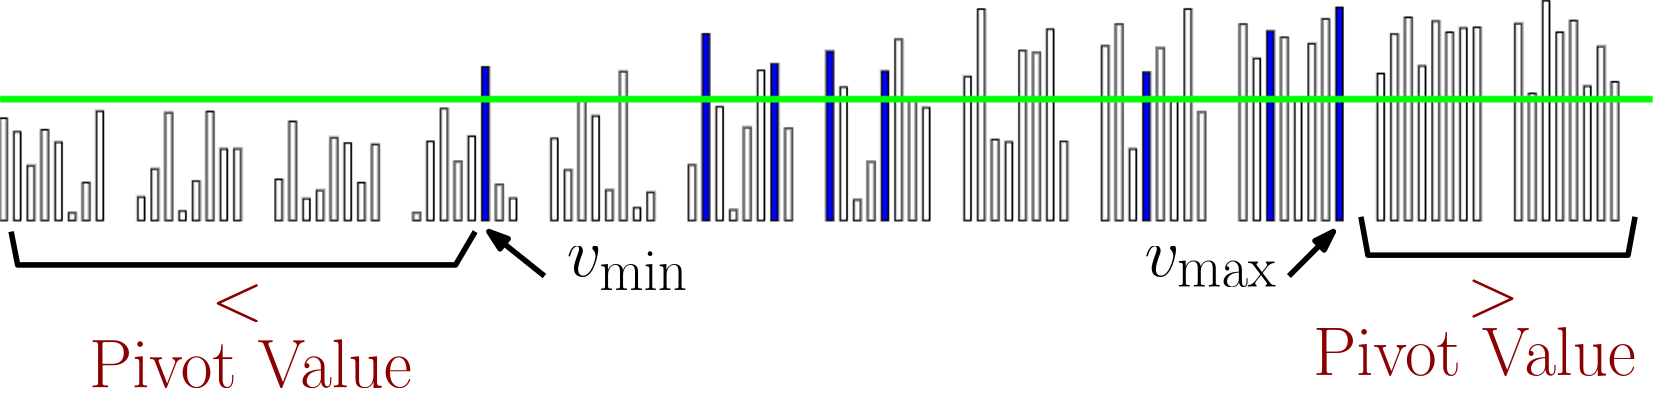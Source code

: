 <?xml version="1.0"?>
<!DOCTYPE ipe SYSTEM "ipe.dtd">
<ipe version="70212" creator="Ipe 7.2.12">
<info created="D:20191018211030" modified="D:20191018212955"/>
<bitmap id="1" width="1000" height="250" BitsPerComponent="8" ColorSpace="DeviceRGB" Filter="FlateDecode" length="4151" encoding="base64">
eNrt3U2IJUcBwPHRZVaDsIIHEU1A1JMrovgBHtx4iIMY1JAwEETUYEAPBiSIggRcCIIiQYgH
hUhURAJDQlQisl6MHgQ/UMTxpOIhiuQQUJCoQV3L96xJ1fTM7Huvu/pVdf9+1CGZzPR09atX
/c/uvDdXrwIAwDQdHh4+N+eaAABAhd1+8eLFf0c7OzuuCQAA1NntR/+q2wEAQLcDADTnrx0C
8ty58+mwSHQ7AJAKd+3nJw4ODlyTcS77hYTLHgLywoWLOzv/jENA6nYA4HhAhnv33xf29/cF
5JiXffnPLnvS7VfjEJC6HQAQkC67bke3A4CAxGXX7bodABCQLrtuH9jfOnQ7ACAgmfNlf6Kj
hm6/fPnyCxLhEdHtAICAZM6XPRTy9YmjQt56twfLfw6PhW4/wx87PJ0BQEC67JPs9hMLublu
/1Cu0Udwg24PF+plifn8Pw4ACEiXXbe32O3hEfxKVM8j+HhHiW6f599NAICA3GJAXkqMnB8j
XPYwwdcnKumrKXV7hU+ccFY3Jq55VrodAHR7E90e/HBh/PwYp9uDXyzU01e6vap1pdsBQLe3
0u3byo/Rur22vpptt4dPvpxLD/XSRJ/FoNsBQLeXEL7v23K6XbdPuNvDlxxFezrB5aH+tNBz
Meh2ANDthbo9fPcfRLN66786u31//450jHlWM+n2Ewt5wMUw4Fmd9ruodDsAzLbbT2wG3b6V
Cd5wQyjnB5fjwoV93b7BIxiOs5tIJ9hWt4ePp7+LKp2gbgeoQdiNz53bPRp7ezZk3a7b59bt
h8tynmS3vyXXp0XP6PbgmYVjE2yu28+YoG4HqKHbd3bCeGYxDnS7btftun1K3R4u+4+jni26
btbqdgDKdPvyvqnbdbtu1+3/P9TFRJ9rtfVuH6pFdbtuB9DtE/aBXKNv+Kzb59ntweFCz2ul
23U7ALq9fuE++LWo3V/Uottn2+2DXCvdrtsB0O1NdPsEfsGibtftqxzqDx26XbcDoNt1u27X
7bV1e5jgyxOrZK1u1+0A6HbdPudu389Vkh9z6PZ1s1a3T7XbH8pVsvUB6HZ0e23dHr7FQVSo
27/Qodt1u25PD3V7VM/WB6Db0e0Vdnvpv+4Px/lYok/16XbdPslur3DrA9Dtlftch24f8Kze
nOvTDM11e4Ulo9t1u24H0O1NT3B39xNHY+QJTr7bw6F+Eh270X8kp9t1u27X7QDo9monOIdu
P+NG/6VolZLR7bpdt+t2AHS7bt9Kt69VMrpdt+t23Q6Abtftun3O3f6bDt2u23U7gKw1Qd2u
22vr9vB9X51IL7tu1+26HUDWmqBu1+31dPtpl12363bdDiBrTVC363bdrtt1u24HmEbW3nTT
bekoVDK6Xbfrdt2u23U7gG7vY9EMDy9H2gy6Xbfrdt2+lcUQPvmTOd2u22HOwm1id/e6o+Hp
PPtuP6EZdLtu1+26fVvdHr7ks1GfrNXtuh2m0e2L28TTYRRKNXS7btftul23jxPbul23wwy6
vWCq1elHHTPp9rB7vyI3sW4PE7wvp9t1u27X7bpdt4Nub1fY996a6NMMzWVt2MN/H63SDM1N
MOTH+fN3L0ehu7Nu30q3X7r07nRUXjKz7fZ/deh23Q7o9hK31Jl0+1rN0GK3n5gfur31bl8s
0W8vR6Gs1e39uz0c6lxi5NjW7boddLtu1+26vedZ/TSn2zft9rJZq9sH6fYtxrZu1+2g23W7
btft/S/7m6KRm0G363bdrtt1O+h23a7bdXuhktHtul2363bdDuh23a7bdbtu1+26XbcDul23
63bdrtt1u27X7ZV3+2JDflYl90FAt+t23a7bdbtu1+26vdDvUAB0u27X7bpdt+t23a7bV5zg
AzndDrpdt+v2EhMMZ3VLTrfrdt2u23X7uhO8Myr0R/eAbtftun15Vo9GPZtBt+t23a7b59nt
gxwK0O26Xbdfs9sHCUjdrtt1u27X7boddLtu1+26Xbfrdt2u23U7oNt1u27X7bpdt+v26XV7
OKUXJSqZoG4H3a7bdbtu1+26Xbfr9u5ZPbVQzwSHvQ8+u3YMwzAMwzAMwzAMwzAMwzAMwzAM
wzAMwzAMwzAMwzAMwzAMY3vDCwbB61LLvZjU61K9LnXMN1XwutStvC51nMu+xdelDvuqRq9L
reo56P1kAN2u23W7btftul2363bdDrpdt5fL2jfmdPsI3R4++es53a7bdbtu1+3AWvZyfTYZ
3d5Kt4eN92dRoVuqbj/xPvj+aOSS0e26Xbfrdt1eQrga3881OpGnOhRyncJz8ErUc5PR7Q11
+1BZq9vHz1rdrtt1u27X7fV0e7gmb48KbX2neaSjzyZz4u/hpcJuH2qT0e26Xbfrdt2eHuqu
nG7X7bp9kt1eeus7Y2e4NTG9kkG363bdrtt1+5hZe39UYpPR7bpdt8+826ddMuj2Ve6D38zp
dt2u23X7dktGt+t23a7bdTu6/bT96r3RKs9B3a7bdbtu1+26XbcPdR98TqLygNTt6PYaun2t
56Bu1+26Xbfrdt2u24e6D4ZD/Weh/oDU7UV5lxvdrtt1u27X7bpdt+v2yru9lT/41e2lJ+hd
bnS7btftul2363bdrtt1u26vv2T89I5u1+26Xbfrdt2u23W7btftul2363bdrtt1u27X7bpd
t+t23a7bdbtuHz9rv9Gh23W7btftul2363bdrtt1u26vLWvDod6X6NkMNyd6bjK6Xbfrdt2u
23X7Gcd5XqLE3Vm363bdrtsr7PZhm+Gxhf6bjG7X7bpdt+v2mXR7+L7vya34xPnHQqG7s27X
7bpdt0++24faZHS7btftul23z6fbw3f/VlTJ3Vm363bdrtt1u27X7bpdt+t23V7/3Vm36/bK
u/2JDt2u23W7btftul2363bdrturneDjHTPp9vDJ1ydGfgsR3a7bdbtu1+26Xbfrdt2u29c9
1I2Jdv/ofoNu3+Jb/51xVu/K6XbdrtuPzurPHbpdt+t23a7bdfusun0aP3IzmW4PZ/WdqFCL
6nbd3mi3h1N6SWKVy67bdbtu1+1T7fZwqC/mdLtur0pYV6/KTbLbS7eobtft7Xb7aWd1d67E
BF+TG7NkdLtu1+26/bRDfTQqtERlbRMTDI/gK3PXPNQvOwpl7W+jPpuMbtftun1K3R6+5L6o
3I3+19HIJaPbdbtu1+3b2pB1eyvdHh7B30UrrqvXJUb++Svdrtt1+8y7fcIlo9t1u27X7bpd
tzdXfbpdt+t23a7bdbtu1+26Xbeve60eyB19yf25EtWn23W7btftun1WJfNgTrfrdt2u23X7
utfqzujYYrgr6rnadbtu1+26XbcrmeVZ3RFVkrW63WrX7bp9Alk74GrX7bpdt+t23a5k6sxa
3W6163bdrtt1u27X7bpdtysZ3a7brXbdrtt1u27X7bpdt+t23a7bdbtu1+26Xbfrdt2u23W7
ktHtut1q1+26Xbfrdt2u23W7blcyul2363bdrtt1u27X7bpdt+t23a7bdbtu1+26XbeP3+3h
lG7P6XbdPtVuD4e6J6fbdbtu1+26Xbfrdt3eULcHD0V9bhO6XbfX3+3BvdEq+aHbdbtu1+26
vZJuv9Kh23X7PLt9kNuEbi/qg7n0EdTt/Seo23W7btftur3ybg8f30tUsiHrdt2u23X7iXv7
V6Njj6Bu1+1KRrfrdqt9Dt1e4YY8oO926Hbdrtvb7fbTHkHdrtuVjG7X7Va7bm+928O3eGei
kk1Gt+v2EhP8cK7E01m363bdrtt1u27X7bq9XLdXuMnodt1eaIJfjgo9nXW7btftul2363bd
rtt1u27X7fVMULfrdt2u23W7btftul2363bdrtt1u25XMrpdt1vtul2363bdrtt1u27X7UpG
t+t23a7bdbtu1+26Xbfrdt2u23W7btftul23bzDBFyYqmaBu1+26Xbfrdt2u26123d5ctz/Z
0Wi3vzZX1Wr/y0I9u6hu1+26Xbfrdt2u26123d5ct4fjvDhRYm8fp9vDoX4VtbvaR/sLhesS
hVa7btftul23Kxndrtutdt0+wo2+xW6fwGofrdvDf316odxqr7Dbw3H2Eu1OULfrdt2u23W7
btftul23z6fbS6/2Ors9uLLQ9AR1u27X7bpdt+t23a7bdbtun3y3T2CCul2363bdrtt1u27X
7bq92m5/uEO3z7bbP5Mbc4K6XbcrGd2u26123a7bdfs1D3Vbov7VrtuL7lefino+gj/v0O26
Xcnodt1utet23a7bK5+gbm+o2wdcV29IFFrtul23Kxndrtutdt2u23W7btftJdaVbtftSka3
63arXbfPsNvDoR7N6Xbdrtt1u27X7UpGt+t23a7bK+z2cKhbopHzo7nV/lhOt49zm/h0Trfr
dt2uZHS7brfadftsu31b+dHiar85anq1t9Xt4VCXo+nt7bq9tm7/eK5Pfuh23a7bdbtu1+26
3WqfW7dPuGR0e23dHj7++ahnfuh23a7bdbuS0e263WrX7bpdt5fr9qHyQ7frdt2u25WMbtft
Vrtu1+26XbcrGd2u26123a7bdbtu1+26XbfrdiWj23W7ktHtut1q1+26PT3UXk6363bdrtt1
u9WuZHS7brfadXude/uVaPzVvm7W3pur/M38dbuS0e263WrX7br9xLN6R85q1+26vf7VvkHW
3hPV/0u4dLvVrtt1u9Wu24ed4K25pvf270VWe817+35Ot+v2olmr23W7btftul3JTKbbw8cf
ieztVvs4e/tBpNt1u27X7fZ23a7blYxur+dHbqx2q73P3q7bdbtu1+26XbfrdiWj2+3tVrtu
t9p1u2632nW7brfalcxaC/5woXtWh1H3rJa6Z7WtQ2222hua4GmH2ni1tzLB0w618d6+rQnG
28T/Rvc2YbWPv9oXWbt8RI5nbW2LoUe3l53gIj8O47C3T2dvH3C/qnNv3+IEz3jiWO1KZsW5
Hzl2VqkTPz9Iz2qLh9pstTc0wdMO1fMRr3+Cpx1qs719ixMMt4l0WO1bX+3pw3Esa2tbDJut
9hEmeGwi9vbJ7O0D7ld17u1bnOAZTxyrXckAAAAAAAAAAAAAAAAAAAAAAAAAAAAAAAAAAAAA
AAAAAAAAAAAAAAAAAAAAAAAAAAAAAAAAAAAAAAAAAAAAAAAAAAAAAAAAAAAAAAAAAAAAAAAA
AAAAAAAAAAAAAAAAAAAAAAAAAAAAAAAAAAAAAAAAAAAAAAAAAAAAAAAAAAAAAAAAAAAAAAAA
AAAAAAAAAAAAAAAAAAAAAAAAAAAAAAAAAAAAAAAAAAAAAAAAAAAAAAAAAAAAAAAAAAAAAAAA
AAAAAAAAAAAAAAAAAAAAAAAAAAAAAAAAAAAAAAAAAAAAAAAAAAAAAAAAAAAAAAAAAAAAAAAA
AAAAAAAAAAAAAAAAAAAAAAAAAAAAAAAAAAAAAAAAAAAAAAAAAAAAAAAAAAAAAAAAAAAAAAAA
AAAAAAAAAAAAAAAAAAAAAAAAAAAAAAAAAAAAAAAAAAAAAAAAAAAAzNl/Ab57npg=
</bitmap>
<ipestyle name="basic">
<symbol name="arrow/arc(spx)">
<path stroke="sym-stroke" fill="sym-stroke" pen="sym-pen">
0 0 m
-1 0.333 l
-1 -0.333 l
h
</path>
</symbol>
<symbol name="arrow/farc(spx)">
<path stroke="sym-stroke" fill="white" pen="sym-pen">
0 0 m
-1 0.333 l
-1 -0.333 l
h
</path>
</symbol>
<symbol name="arrow/ptarc(spx)">
<path stroke="sym-stroke" fill="sym-stroke" pen="sym-pen">
0 0 m
-1 0.333 l
-0.8 0 l
-1 -0.333 l
h
</path>
</symbol>
<symbol name="arrow/fptarc(spx)">
<path stroke="sym-stroke" fill="white" pen="sym-pen">
0 0 m
-1 0.333 l
-0.8 0 l
-1 -0.333 l
h
</path>
</symbol>
<symbol name="mark/circle(sx)" transformations="translations">
<path fill="sym-stroke">
0.6 0 0 0.6 0 0 e
0.4 0 0 0.4 0 0 e
</path>
</symbol>
<symbol name="mark/disk(sx)" transformations="translations">
<path fill="sym-stroke">
0.6 0 0 0.6 0 0 e
</path>
</symbol>
<symbol name="mark/fdisk(sfx)" transformations="translations">
<group>
<path fill="sym-fill">
0.5 0 0 0.5 0 0 e
</path>
<path fill="sym-stroke" fillrule="eofill">
0.6 0 0 0.6 0 0 e
0.4 0 0 0.4 0 0 e
</path>
</group>
</symbol>
<symbol name="mark/box(sx)" transformations="translations">
<path fill="sym-stroke" fillrule="eofill">
-0.6 -0.6 m
0.6 -0.6 l
0.6 0.6 l
-0.6 0.6 l
h
-0.4 -0.4 m
0.4 -0.4 l
0.4 0.4 l
-0.4 0.4 l
h
</path>
</symbol>
<symbol name="mark/square(sx)" transformations="translations">
<path fill="sym-stroke">
-0.6 -0.6 m
0.6 -0.6 l
0.6 0.6 l
-0.6 0.6 l
h
</path>
</symbol>
<symbol name="mark/fsquare(sfx)" transformations="translations">
<group>
<path fill="sym-fill">
-0.5 -0.5 m
0.5 -0.5 l
0.5 0.5 l
-0.5 0.5 l
h
</path>
<path fill="sym-stroke" fillrule="eofill">
-0.6 -0.6 m
0.6 -0.6 l
0.6 0.6 l
-0.6 0.6 l
h
-0.4 -0.4 m
0.4 -0.4 l
0.4 0.4 l
-0.4 0.4 l
h
</path>
</group>
</symbol>
<symbol name="mark/cross(sx)" transformations="translations">
<group>
<path fill="sym-stroke">
-0.43 -0.57 m
0.57 0.43 l
0.43 0.57 l
-0.57 -0.43 l
h
</path>
<path fill="sym-stroke">
-0.43 0.57 m
0.57 -0.43 l
0.43 -0.57 l
-0.57 0.43 l
h
</path>
</group>
</symbol>
<symbol name="arrow/fnormal(spx)">
<path stroke="sym-stroke" fill="white" pen="sym-pen">
0 0 m
-1 0.333 l
-1 -0.333 l
h
</path>
</symbol>
<symbol name="arrow/pointed(spx)">
<path stroke="sym-stroke" fill="sym-stroke" pen="sym-pen">
0 0 m
-1 0.333 l
-0.8 0 l
-1 -0.333 l
h
</path>
</symbol>
<symbol name="arrow/fpointed(spx)">
<path stroke="sym-stroke" fill="white" pen="sym-pen">
0 0 m
-1 0.333 l
-0.8 0 l
-1 -0.333 l
h
</path>
</symbol>
<symbol name="arrow/linear(spx)">
<path stroke="sym-stroke" pen="sym-pen">
-1 0.333 m
0 0 l
-1 -0.333 l
</path>
</symbol>
<symbol name="arrow/fdouble(spx)">
<path stroke="sym-stroke" fill="white" pen="sym-pen">
0 0 m
-1 0.333 l
-1 -0.333 l
h
-1 0 m
-2 0.333 l
-2 -0.333 l
h
</path>
</symbol>
<symbol name="arrow/double(spx)">
<path stroke="sym-stroke" fill="sym-stroke" pen="sym-pen">
0 0 m
-1 0.333 l
-1 -0.333 l
h
-1 0 m
-2 0.333 l
-2 -0.333 l
h
</path>
</symbol>
<pen name="heavier" value="0.8"/>
<pen name="fat" value="1.2"/>
<pen name="ultrafat" value="2"/>
<symbolsize name="large" value="5"/>
<symbolsize name="small" value="2"/>
<symbolsize name="tiny" value="1.1"/>
<arrowsize name="large" value="10"/>
<arrowsize name="small" value="5"/>
<arrowsize name="tiny" value="3"/>
<color name="red" value="1 0 0"/>
<color name="green" value="0 1 0"/>
<color name="blue" value="0 0 1"/>
<color name="yellow" value="1 1 0"/>
<color name="orange" value="1 0.647 0"/>
<color name="gold" value="1 0.843 0"/>
<color name="purple" value="0.627 0.125 0.941"/>
<color name="gray" value="0.745"/>
<color name="brown" value="0.647 0.165 0.165"/>
<color name="navy" value="0 0 0.502"/>
<color name="pink" value="1 0.753 0.796"/>
<color name="seagreen" value="0.18 0.545 0.341"/>
<color name="turquoise" value="0.251 0.878 0.816"/>
<color name="violet" value="0.933 0.51 0.933"/>
<color name="darkblue" value="0 0 0.545"/>
<color name="darkcyan" value="0 0.545 0.545"/>
<color name="darkgray" value="0.663"/>
<color name="darkgreen" value="0 0.392 0"/>
<color name="darkmagenta" value="0.545 0 0.545"/>
<color name="darkorange" value="1 0.549 0"/>
<color name="darkred" value="0.545 0 0"/>
<color name="lightblue" value="0.678 0.847 0.902"/>
<color name="lightcyan" value="0.878 1 1"/>
<color name="lightgray" value="0.827"/>
<color name="lightgreen" value="0.565 0.933 0.565"/>
<color name="lightyellow" value="1 1 0.878"/>
<dashstyle name="dashed" value="[4] 0"/>
<dashstyle name="dotted" value="[1 3] 0"/>
<dashstyle name="dash dotted" value="[4 2 1 2] 0"/>
<dashstyle name="dash dot dotted" value="[4 2 1 2 1 2] 0"/>
<textsize name="large" value="\large"/>
<textsize name="Large" value="\Large"/>
<textsize name="LARGE" value="\LARGE"/>
<textsize name="huge" value="\huge"/>
<textsize name="Huge" value="\Huge"/>
<textsize name="small" value="\small"/>
<textsize name="footnote" value="\footnotesize"/>
<textsize name="tiny" value="\tiny"/>
<textstyle name="center" begin="\begin{center}" end="\end{center}"/>
<textstyle name="itemize" begin="\begin{itemize}" end="\end{itemize}"/>
<textstyle name="item" begin="\begin{itemize}\item{}" end="\end{itemize}"/>
<gridsize name="4 pts" value="4"/>
<gridsize name="8 pts (~3 mm)" value="8"/>
<gridsize name="16 pts (~6 mm)" value="16"/>
<gridsize name="32 pts (~12 mm)" value="32"/>
<gridsize name="10 pts (~3.5 mm)" value="10"/>
<gridsize name="20 pts (~7 mm)" value="20"/>
<gridsize name="14 pts (~5 mm)" value="14"/>
<gridsize name="28 pts (~10 mm)" value="28"/>
<gridsize name="56 pts (~20 mm)" value="56"/>
<anglesize name="90 deg" value="90"/>
<anglesize name="60 deg" value="60"/>
<anglesize name="45 deg" value="45"/>
<anglesize name="30 deg" value="30"/>
<anglesize name="22.5 deg" value="22.5"/>
<opacity name="10%" value="0.1"/>
<opacity name="30%" value="0.3"/>
<opacity name="50%" value="0.5"/>
<opacity name="75%" value="0.75"/>
<tiling name="falling" angle="-60" step="4" width="1"/>
<tiling name="rising" angle="30" step="4" width="1"/>
</ipestyle>
<page>
<layer name="alpha"/>
<view layers="alpha" active="alpha"/>
<image layer="alpha" rect="0 346.625 595 495.375" bitmap="1"/>
<text matrix="1 0 0 1 -180 -4" transformations="translations" pos="384 400" stroke="black" type="label" width="43.899" height="10.669" depth="5.02" valign="baseline" size="Huge" style="math">v_{\min}</text>
<text matrix="1 0 0 1 28 -4" transformations="translations" pos="384 400" stroke="black" type="label" width="47.677" height="10.67" depth="3.72" valign="baseline" size="Huge" style="math">v_{\max} </text>
<text matrix="1 0 0 1 40 -20" transformations="translations" pos="36 400" stroke="darkred" type="label" width="18.877" height="13.056" depth="0.66" valign="baseline" size="Huge" style="math">&lt; </text>
<text matrix="1 0 0 1 -52 -48" transformations="translations" pos="84 404" stroke="darkred" type="label" width="116.29" height="17.213" depth="0" valign="baseline" size="Huge">Pivot Value</text>
<text matrix="8.25 0 0 0.784065 -3036 64.9651" transformations="translations" pos="432 404" stroke="darkred" type="label" width="18.877" height="13.056" depth="0.66" valign="baseline" size="Huge" style="math">&gt; </text>
<text matrix="1.91922 0 0 0.636065 -417.831 100.852" transformations="translations" pos="464 408" stroke="darkred" type="label" width="116.29" height="17.213" depth="0" valign="baseline" size="Huge">Pivot Value</text>
<path matrix="0.63265 0 0 0.690958 219.155 132.659" stroke="black" pen="ultrafat">
428 412 m
432 392 l
580 392 l
584 412 l
584 412 l
</path>
<path matrix="0.588235 0 0 0.5 4 206" stroke="black" pen="ultrafat">
0 412 m
4 388 l
272 388 l
284 412 l
284 412 l
</path>
<path stroke="black" pen="ultrafat" arrow="normal/normal">
196 396 m
176 412 l
</path>
<path stroke="black" pen="ultrafat" arrow="normal/normal">
464 396 m
480 412 l
</path>
</page>
</ipe>
